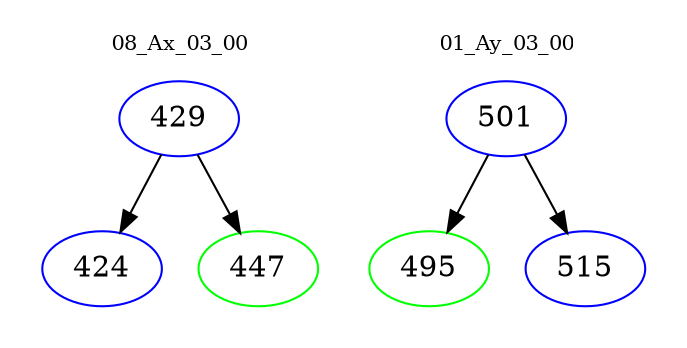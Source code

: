 digraph{
subgraph cluster_0 {
color = white
label = "08_Ax_03_00";
fontsize=10;
T0_429 [label="429", color="blue"]
T0_429 -> T0_424 [color="black"]
T0_424 [label="424", color="blue"]
T0_429 -> T0_447 [color="black"]
T0_447 [label="447", color="green"]
}
subgraph cluster_1 {
color = white
label = "01_Ay_03_00";
fontsize=10;
T1_501 [label="501", color="blue"]
T1_501 -> T1_495 [color="black"]
T1_495 [label="495", color="green"]
T1_501 -> T1_515 [color="black"]
T1_515 [label="515", color="blue"]
}
}
